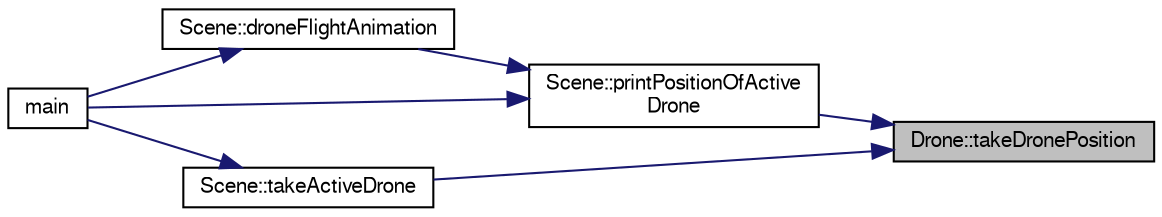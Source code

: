 digraph "Drone::takeDronePosition"
{
 // LATEX_PDF_SIZE
  edge [fontname="FreeSans",fontsize="10",labelfontname="FreeSans",labelfontsize="10"];
  node [fontname="FreeSans",fontsize="10",shape=record];
  rankdir="RL";
  Node1 [label="Drone::takeDronePosition",height=0.2,width=0.4,color="black", fillcolor="grey75", style="filled", fontcolor="black",tooltip=" "];
  Node1 -> Node2 [dir="back",color="midnightblue",fontsize="10",style="solid",fontname="FreeSans"];
  Node2 [label="Scene::printPositionOfActive\lDrone",height=0.2,width=0.4,color="black", fillcolor="white", style="filled",URL="$a00092.html#ab3daa9c0ad0882f041651a87b4d2660a",tooltip="Funkcja wypisuje na stdout położenie aktywnego drona."];
  Node2 -> Node3 [dir="back",color="midnightblue",fontsize="10",style="solid",fontname="FreeSans"];
  Node3 [label="Scene::droneFlightAnimation",height=0.2,width=0.4,color="black", fillcolor="white", style="filled",URL="$a00092.html#ad045dbcdcb99b8ab9f79a177ea3d2fc0",tooltip="Funkcja wykonuje animacje lotu drona."];
  Node3 -> Node4 [dir="back",color="midnightblue",fontsize="10",style="solid",fontname="FreeSans"];
  Node4 [label="main",height=0.2,width=0.4,color="black", fillcolor="white", style="filled",URL="$a00050.html#ae66f6b31b5ad750f1fe042a706a4e3d4",tooltip=" "];
  Node2 -> Node4 [dir="back",color="midnightblue",fontsize="10",style="solid",fontname="FreeSans"];
  Node1 -> Node5 [dir="back",color="midnightblue",fontsize="10",style="solid",fontname="FreeSans"];
  Node5 [label="Scene::takeActiveDrone",height=0.2,width=0.4,color="black", fillcolor="white", style="filled",URL="$a00092.html#afef0ce71ec071c41994719872b9113e0",tooltip="Funkcja pozwala na wybranie przez użytkownika aktywnego drona."];
  Node5 -> Node4 [dir="back",color="midnightblue",fontsize="10",style="solid",fontname="FreeSans"];
}

